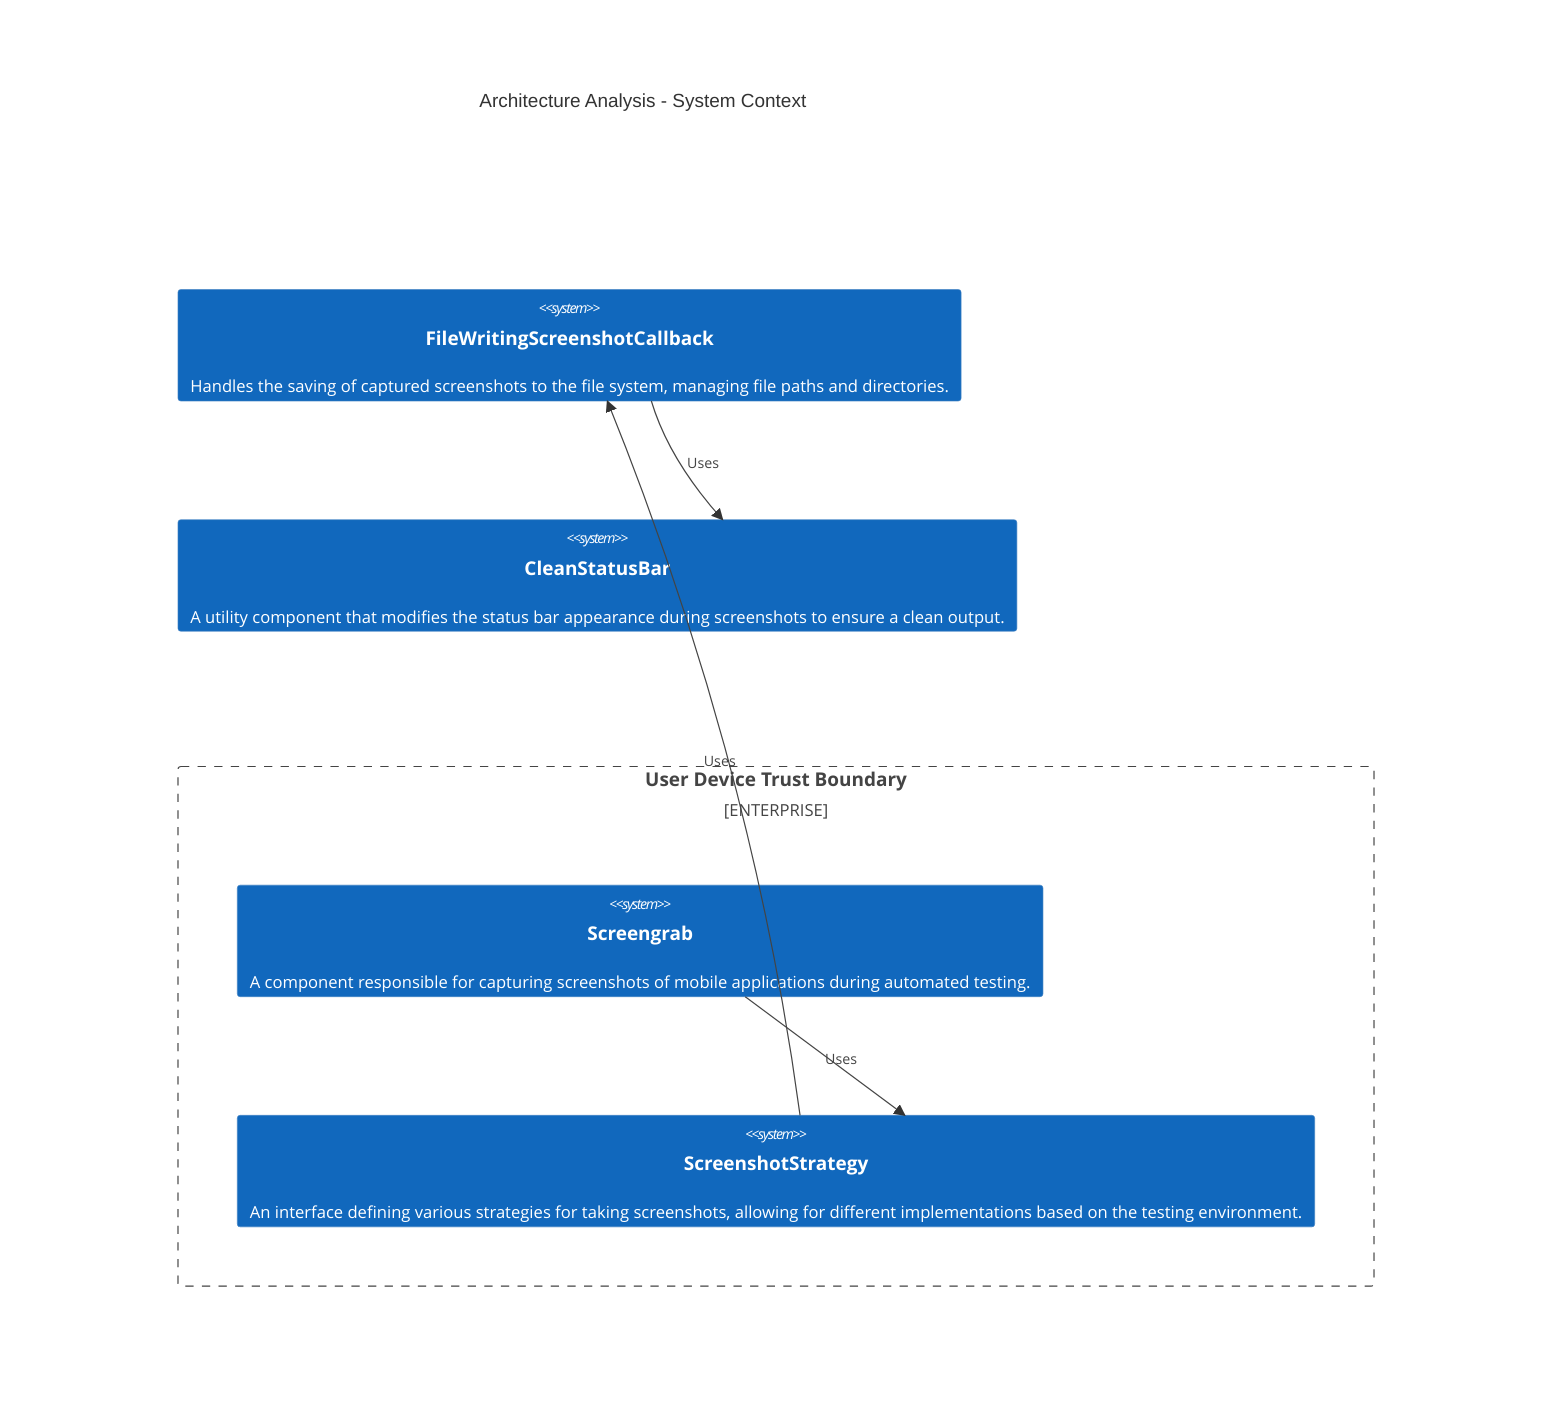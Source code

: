 C4Context
    title Architecture Analysis - System Context
    Enterprise_Boundary(tb_User_Device_Trust_Boundary, "User Device Trust Boundary") {
        System(Screengrab, "Screengrab", "A component responsible for capturing screenshots of mobile applications during automated testing.")
        System(ScreenshotStrategy, "ScreenshotStrategy", "An interface defining various strategies for taking screenshots, allowing for different implementations based on the testing environment.")
    }
    System(FileWritingScreenshotCallback, "FileWritingScreenshotCallback", "Handles the saving of captured screenshots to the file system, managing file paths and directories.")
    System(CleanStatusBar, "CleanStatusBar", "A utility component that modifies the status bar appearance during screenshots to ensure a clean output.")

    Rel(Screengrab, ScreenshotStrategy, "Uses")
    Rel(ScreenshotStrategy, FileWritingScreenshotCallback, "Uses")
    Rel(FileWritingScreenshotCallback, CleanStatusBar, "Uses")